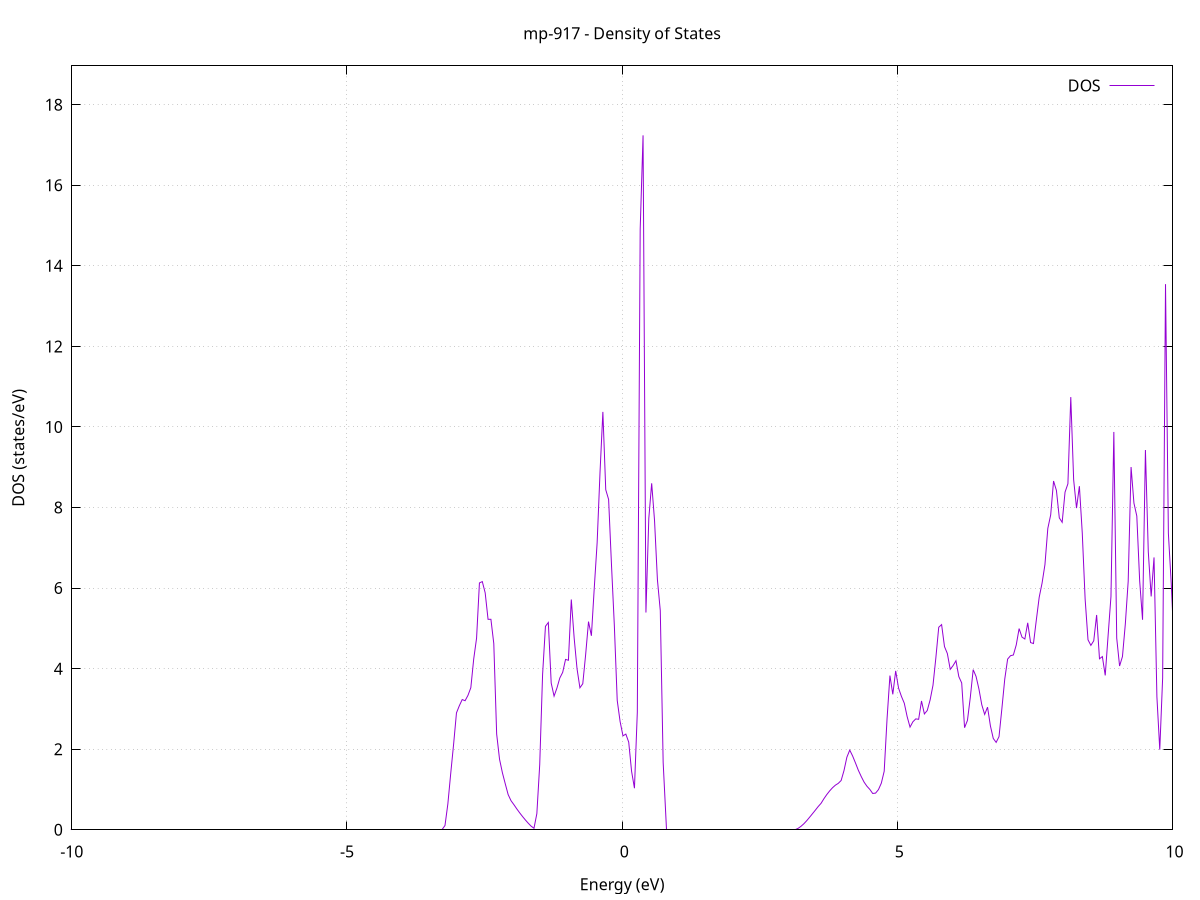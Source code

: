 set title 'mp-917 - Density of States'
set xlabel 'Energy (eV)'
set ylabel 'DOS (states/eV)'
set grid
set xrange [-10:10]
set yrange [0:18.964]
set xzeroaxis lt -1
set terminal png size 800,600
set output 'mp-917_dos_gnuplot.png'
plot '-' using 1:2 with lines title 'DOS'
-42.390700 0.000000
-42.338500 0.000000
-42.286300 0.000000
-42.234200 0.000000
-42.182000 0.000000
-42.129900 0.000000
-42.077700 0.000000
-42.025500 0.000000
-41.973400 0.000000
-41.921200 0.000000
-41.869100 0.000000
-41.816900 0.000000
-41.764700 0.000000
-41.712600 0.000000
-41.660400 0.000000
-41.608300 0.000000
-41.556100 0.000000
-41.503900 0.000000
-41.451800 0.000000
-41.399600 0.000000
-41.347500 0.000000
-41.295300 0.000000
-41.243100 0.000000
-41.191000 0.000000
-41.138800 0.000000
-41.086700 0.000000
-41.034500 0.000000
-40.982400 0.000000
-40.930200 0.000000
-40.878000 0.000000
-40.825900 0.000000
-40.773700 0.000000
-40.721600 0.000000
-40.669400 0.000000
-40.617200 0.000000
-40.565100 0.000000
-40.512900 0.000000
-40.460800 0.000000
-40.408600 0.000000
-40.356400 0.000000
-40.304300 0.000000
-40.252100 0.000000
-40.200000 0.000000
-40.147800 0.000000
-40.095600 0.000000
-40.043500 0.000000
-39.991300 0.000000
-39.939200 0.000000
-39.887000 0.000000
-39.834800 0.000000
-39.782700 0.000000
-39.730500 0.000000
-39.678400 0.000000
-39.626200 0.000000
-39.574000 0.000000
-39.521900 0.000000
-39.469700 0.000000
-39.417600 0.000000
-39.365400 0.000000
-39.313300 0.000000
-39.261100 0.000000
-39.208900 0.000000
-39.156800 0.000000
-39.104600 0.000000
-39.052500 0.000000
-39.000300 0.000000
-38.948100 0.000000
-38.896000 0.000000
-38.843800 0.000000
-38.791700 0.000000
-38.739500 0.000000
-38.687300 0.000000
-38.635200 0.000000
-38.583000 0.000000
-38.530900 0.000000
-38.478700 0.000000
-38.426500 0.000000
-38.374400 0.000000
-38.322200 0.000000
-38.270100 0.000000
-38.217900 0.000000
-38.165700 0.000000
-38.113600 0.000000
-38.061400 0.000000
-38.009300 0.000000
-37.957100 0.000000
-37.904900 0.000000
-37.852800 0.000000
-37.800600 0.000000
-37.748500 0.000000
-37.696300 0.000000
-37.644100 130.971700
-37.592000 0.000000
-37.539800 0.000000
-37.487700 0.000000
-37.435500 0.000000
-37.383400 0.000000
-37.331200 0.000000
-37.279000 0.000000
-37.226900 0.000000
-37.174700 0.000000
-37.122600 0.000000
-37.070400 0.000000
-37.018200 0.000000
-36.966100 0.000000
-36.913900 0.000000
-36.861800 0.000000
-36.809600 0.000000
-36.757400 0.000000
-36.705300 0.000000
-36.653100 0.000000
-36.601000 0.000000
-36.548800 0.000000
-36.496600 0.000000
-36.444500 0.000000
-36.392300 0.000000
-36.340200 0.000000
-36.288000 0.000000
-36.235800 0.000000
-36.183700 0.000000
-36.131500 0.000000
-36.079400 0.000000
-36.027200 0.000000
-35.975000 0.000000
-35.922900 0.000000
-35.870700 0.000000
-35.818600 0.000000
-35.766400 0.000000
-35.714300 0.000000
-35.662100 0.000000
-35.609900 0.000000
-35.557800 0.000000
-35.505600 0.000000
-35.453500 0.000000
-35.401300 0.000000
-35.349100 0.000000
-35.297000 0.000000
-35.244800 0.000000
-35.192700 0.000000
-35.140500 0.000000
-35.088300 0.000000
-35.036200 0.000000
-34.984000 0.000000
-34.931900 0.000000
-34.879700 0.000000
-34.827500 0.000000
-34.775400 0.000000
-34.723200 0.000000
-34.671100 0.000000
-34.618900 0.000000
-34.566700 0.000000
-34.514600 0.000000
-34.462400 0.000000
-34.410300 0.000000
-34.358100 0.000000
-34.305900 0.000000
-34.253800 0.000000
-34.201600 0.000000
-34.149500 0.000000
-34.097300 0.000000
-34.045100 0.000000
-33.993000 0.000000
-33.940800 0.000000
-33.888700 0.000000
-33.836500 0.000000
-33.784400 0.000000
-33.732200 0.000000
-33.680000 0.000000
-33.627900 0.000000
-33.575700 0.000000
-33.523600 0.000000
-33.471400 0.000000
-33.419200 0.000000
-33.367100 0.000000
-33.314900 0.000000
-33.262800 0.000000
-33.210600 0.000000
-33.158400 0.000000
-33.106300 0.000000
-33.054100 0.000000
-33.002000 0.000000
-32.949800 0.000000
-32.897600 0.000000
-32.845500 0.000000
-32.793300 0.000000
-32.741200 0.000000
-32.689000 0.000000
-32.636800 0.000000
-32.584700 0.000000
-32.532500 0.000000
-32.480400 0.000000
-32.428200 0.000000
-32.376000 0.000000
-32.323900 0.000000
-32.271700 0.000000
-32.219600 0.000000
-32.167400 0.000000
-32.115300 0.000000
-32.063100 0.000000
-32.010900 0.000000
-31.958800 0.000000
-31.906600 0.000000
-31.854500 0.000000
-31.802300 0.000000
-31.750100 0.000000
-31.698000 0.000000
-31.645800 0.000000
-31.593700 0.000000
-31.541500 0.000000
-31.489300 0.000000
-31.437200 0.000000
-31.385000 0.000000
-31.332900 0.000000
-31.280700 0.000000
-31.228500 0.000000
-31.176400 0.000000
-31.124200 0.000000
-31.072100 0.000000
-31.019900 0.000000
-30.967700 0.000000
-30.915600 0.000000
-30.863400 0.000000
-30.811300 0.000000
-30.759100 0.000000
-30.706900 0.000000
-30.654800 0.000000
-30.602600 0.000000
-30.550500 0.000000
-30.498300 0.000000
-30.446100 0.000000
-30.394000 0.000000
-30.341800 0.000000
-30.289700 0.000000
-30.237500 0.000000
-30.185400 0.000000
-30.133200 0.000000
-30.081000 0.000000
-30.028900 0.000000
-29.976700 0.000000
-29.924600 0.000000
-29.872400 0.000000
-29.820200 0.000000
-29.768100 0.000000
-29.715900 0.000000
-29.663800 0.000000
-29.611600 0.000000
-29.559400 0.000000
-29.507300 0.000000
-29.455100 0.000000
-29.403000 0.000000
-29.350800 0.000000
-29.298600 0.000000
-29.246500 0.000000
-29.194300 0.000000
-29.142200 0.000000
-29.090000 0.000000
-29.037800 0.000000
-28.985700 0.000000
-28.933500 0.000000
-28.881400 0.000000
-28.829200 0.000000
-28.777000 0.000000
-28.724900 0.000000
-28.672700 0.000000
-28.620600 0.000000
-28.568400 0.000000
-28.516300 0.000000
-28.464100 0.000000
-28.411900 0.000000
-28.359800 0.000000
-28.307600 0.000000
-28.255500 0.000000
-28.203300 0.000000
-28.151100 0.000000
-28.099000 0.000000
-28.046800 0.000000
-27.994700 0.000000
-27.942500 0.000000
-27.890300 0.000000
-27.838200 0.000000
-27.786000 0.000000
-27.733900 0.000000
-27.681700 0.000000
-27.629500 0.000000
-27.577400 0.000000
-27.525200 0.000000
-27.473100 0.000000
-27.420900 0.000000
-27.368700 0.000000
-27.316600 0.000000
-27.264400 0.000000
-27.212300 0.000000
-27.160100 0.000000
-27.107900 0.000000
-27.055800 0.000000
-27.003600 0.000000
-26.951500 0.000000
-26.899300 0.000000
-26.847100 0.000000
-26.795000 0.000000
-26.742800 0.000000
-26.690700 0.000000
-26.638500 0.000000
-26.586400 0.000000
-26.534200 0.000000
-26.482000 0.000000
-26.429900 0.000000
-26.377700 0.000000
-26.325600 0.000000
-26.273400 0.000000
-26.221200 0.000000
-26.169100 0.000000
-26.116900 0.000000
-26.064800 0.000000
-26.012600 0.000000
-25.960400 0.000000
-25.908300 0.000000
-25.856100 0.000000
-25.804000 0.000000
-25.751800 0.000000
-25.699600 0.000000
-25.647500 0.000000
-25.595300 0.000000
-25.543200 0.000000
-25.491000 0.000000
-25.438800 0.000000
-25.386700 0.000000
-25.334500 0.000000
-25.282400 0.000000
-25.230200 0.000000
-25.178000 0.000000
-25.125900 0.000000
-25.073700 0.000000
-25.021600 0.000000
-24.969400 0.000000
-24.917300 0.000000
-24.865100 0.000000
-24.812900 0.000000
-24.760800 0.000000
-24.708600 0.000000
-24.656500 0.000000
-24.604300 0.000000
-24.552100 0.000000
-24.500000 0.000000
-24.447800 0.000000
-24.395700 0.000000
-24.343500 0.000000
-24.291300 0.000000
-24.239200 0.000000
-24.187000 0.000000
-24.134900 0.000000
-24.082700 0.000000
-24.030500 0.000000
-23.978400 0.000000
-23.926200 0.000000
-23.874100 0.000000
-23.821900 0.000000
-23.769700 0.000000
-23.717600 0.000000
-23.665400 0.000000
-23.613300 0.000000
-23.561100 0.000000
-23.508900 0.000000
-23.456800 0.000000
-23.404600 0.000000
-23.352500 0.000000
-23.300300 0.000000
-23.248100 0.000000
-23.196000 0.000000
-23.143800 0.000000
-23.091700 0.000000
-23.039500 0.000000
-22.987400 0.000000
-22.935200 0.000000
-22.883000 0.000000
-22.830900 0.000000
-22.778700 0.000000
-22.726600 0.000000
-22.674400 0.000000
-22.622200 0.000000
-22.570100 0.000000
-22.517900 0.000000
-22.465800 0.000000
-22.413600 0.000000
-22.361400 0.000000
-22.309300 0.000000
-22.257100 0.000000
-22.205000 0.000000
-22.152800 0.000000
-22.100600 0.000000
-22.048500 0.000000
-21.996300 0.000000
-21.944200 0.000000
-21.892000 0.000000
-21.839800 0.000000
-21.787700 0.000000
-21.735500 0.000000
-21.683400 0.000000
-21.631200 0.000000
-21.579000 0.000000
-21.526900 0.000000
-21.474700 0.000000
-21.422600 0.000000
-21.370400 0.000000
-21.318300 0.000000
-21.266100 0.000000
-21.213900 0.000000
-21.161800 0.000000
-21.109600 0.000000
-21.057500 0.000000
-21.005300 0.000000
-20.953100 0.000000
-20.901000 0.000000
-20.848800 0.000000
-20.796700 0.000000
-20.744500 0.000000
-20.692300 0.000000
-20.640200 0.000000
-20.588000 0.000000
-20.535900 0.000000
-20.483700 0.000000
-20.431500 0.000000
-20.379400 0.000000
-20.327200 0.000000
-20.275100 0.000000
-20.222900 0.000000
-20.170700 0.000000
-20.118600 0.000000
-20.066400 0.000000
-20.014300 0.000000
-19.962100 0.000000
-19.909900 0.000000
-19.857800 0.000000
-19.805600 0.000000
-19.753500 0.000000
-19.701300 0.000000
-19.649100 0.000000
-19.597000 0.000000
-19.544800 0.000000
-19.492700 0.000000
-19.440500 0.000000
-19.388400 0.000000
-19.336200 0.000000
-19.284000 0.000000
-19.231900 0.000000
-19.179700 0.000000
-19.127600 0.000000
-19.075400 0.000000
-19.023200 0.000000
-18.971100 0.000000
-18.918900 0.000000
-18.866800 0.000000
-18.814600 30.628900
-18.762400 95.762400
-18.710300 45.743000
-18.658100 54.550100
-18.606000 0.000000
-18.553800 0.000000
-18.501600 0.000000
-18.449500 0.000000
-18.397300 0.000000
-18.345200 0.000000
-18.293000 0.000000
-18.240800 0.000000
-18.188700 0.000000
-18.136500 0.000000
-18.084400 0.000000
-18.032200 0.000000
-17.980000 0.000000
-17.927900 0.000000
-17.875700 0.000000
-17.823600 0.000000
-17.771400 0.000000
-17.719300 0.000000
-17.667100 0.000000
-17.614900 0.000000
-17.562800 0.000000
-17.510600 0.000000
-17.458500 0.000000
-17.406300 0.000000
-17.354100 0.000000
-17.302000 0.000000
-17.249800 0.000000
-17.197700 0.000000
-17.145500 0.000000
-17.093300 0.000000
-17.041200 0.000000
-16.989000 0.000000
-16.936900 0.000000
-16.884700 0.000000
-16.832500 0.000000
-16.780400 0.000000
-16.728200 0.000000
-16.676100 0.000000
-16.623900 0.000000
-16.571700 0.000000
-16.519600 0.000000
-16.467400 0.000000
-16.415300 0.000000
-16.363100 0.000000
-16.310900 0.000000
-16.258800 0.000000
-16.206600 0.000000
-16.154500 0.000000
-16.102300 0.000000
-16.050100 0.000000
-15.998000 0.000000
-15.945800 0.000000
-15.893700 0.000000
-15.841500 0.000000
-15.789400 0.000000
-15.737200 0.000000
-15.685000 0.000000
-15.632900 0.000000
-15.580700 0.000000
-15.528600 0.000000
-15.476400 0.000000
-15.424200 0.000000
-15.372100 0.000000
-15.319900 0.000000
-15.267800 0.000000
-15.215600 0.000000
-15.163400 0.000000
-15.111300 0.000000
-15.059100 0.000000
-15.007000 0.000000
-14.954800 0.000000
-14.902600 0.000000
-14.850500 0.000000
-14.798300 0.000000
-14.746200 0.000000
-14.694000 0.000000
-14.641800 0.000000
-14.589700 0.000000
-14.537500 0.000000
-14.485400 0.000000
-14.433200 0.000000
-14.381000 0.000000
-14.328900 0.000000
-14.276700 0.000000
-14.224600 0.000000
-14.172400 0.000000
-14.120300 0.000000
-14.068100 0.000000
-14.015900 0.000000
-13.963800 0.000000
-13.911600 0.000000
-13.859500 0.000000
-13.807300 0.000000
-13.755100 0.000000
-13.703000 0.000000
-13.650800 0.000000
-13.598700 0.000000
-13.546500 0.000000
-13.494300 0.000000
-13.442200 0.000000
-13.390000 0.000000
-13.337900 0.000000
-13.285700 0.000000
-13.233500 0.000000
-13.181400 0.000000
-13.129200 0.000000
-13.077100 0.000000
-13.024900 0.000000
-12.972700 0.000000
-12.920600 0.000000
-12.868400 0.000000
-12.816300 0.000000
-12.764100 0.000000
-12.711900 0.000000
-12.659800 0.000000
-12.607600 0.000000
-12.555500 0.000000
-12.503300 0.000000
-12.451100 0.000000
-12.399000 0.000000
-12.346800 0.000000
-12.294700 0.000000
-12.242500 0.000000
-12.190400 0.000000
-12.138200 0.000000
-12.086000 0.000000
-12.033900 0.000000
-11.981700 0.000000
-11.929600 0.000000
-11.877400 0.000000
-11.825200 0.000000
-11.773100 0.000000
-11.720900 0.000000
-11.668800 0.000000
-11.616600 0.000000
-11.564400 0.000000
-11.512300 0.000000
-11.460100 0.000000
-11.408000 0.081400
-11.355800 1.646800
-11.303600 3.225400
-11.251500 4.210200
-11.199300 6.811800
-11.147200 14.466600
-11.095000 2.835700
-11.042800 12.848700
-10.990700 21.563000
-10.938500 0.000000
-10.886400 0.000000
-10.834200 0.000000
-10.782000 0.000000
-10.729900 0.000000
-10.677700 0.000000
-10.625600 0.000000
-10.573400 0.000000
-10.521300 0.000000
-10.469100 0.000000
-10.416900 0.000000
-10.364800 0.000000
-10.312600 0.000000
-10.260500 0.000000
-10.208300 0.000000
-10.156100 0.000000
-10.104000 0.000000
-10.051800 0.000000
-9.999700 0.000000
-9.947500 0.000000
-9.895300 0.000000
-9.843200 0.000000
-9.791000 0.000000
-9.738900 0.000000
-9.686700 0.000000
-9.634500 0.000000
-9.582400 0.000000
-9.530200 0.000000
-9.478100 0.000000
-9.425900 0.000000
-9.373700 0.000000
-9.321600 0.000000
-9.269400 0.000000
-9.217300 0.000000
-9.165100 0.000000
-9.112900 0.000000
-9.060800 0.000000
-9.008600 0.000000
-8.956500 0.000000
-8.904300 0.000000
-8.852100 0.000000
-8.800000 0.000000
-8.747800 0.000000
-8.695700 0.000000
-8.643500 0.000000
-8.591400 0.000000
-8.539200 0.000000
-8.487000 0.000000
-8.434900 0.000000
-8.382700 0.000000
-8.330600 0.000000
-8.278400 0.000000
-8.226200 0.000000
-8.174100 0.000000
-8.121900 0.000000
-8.069800 0.000000
-8.017600 0.000000
-7.965400 0.000000
-7.913300 0.000000
-7.861100 0.000000
-7.809000 0.000000
-7.756800 0.000000
-7.704600 0.000000
-7.652500 0.000000
-7.600300 0.000000
-7.548200 0.000000
-7.496000 0.000000
-7.443800 0.000000
-7.391700 0.000000
-7.339500 0.000000
-7.287400 0.000000
-7.235200 0.000000
-7.183000 0.000000
-7.130900 0.000000
-7.078700 0.000000
-7.026600 0.000000
-6.974400 0.000000
-6.922300 0.000000
-6.870100 0.000000
-6.817900 0.000000
-6.765800 0.000000
-6.713600 0.000000
-6.661500 0.000000
-6.609300 0.000000
-6.557100 0.000000
-6.505000 0.000000
-6.452800 0.000000
-6.400700 0.000000
-6.348500 0.000000
-6.296300 0.000000
-6.244200 0.000000
-6.192000 0.000000
-6.139900 0.000000
-6.087700 0.000000
-6.035500 0.000000
-5.983400 0.000000
-5.931200 0.000000
-5.879100 0.000000
-5.826900 0.000000
-5.774700 0.000000
-5.722600 0.000000
-5.670400 0.000000
-5.618300 0.000000
-5.566100 0.000000
-5.513900 0.000000
-5.461800 0.000000
-5.409600 0.000000
-5.357500 0.000000
-5.305300 0.000000
-5.253100 0.000000
-5.201000 0.000000
-5.148800 0.000000
-5.096700 0.000000
-5.044500 0.000000
-4.992400 0.000000
-4.940200 0.000000
-4.888000 0.000000
-4.835900 0.000000
-4.783700 0.000000
-4.731600 0.000000
-4.679400 0.000000
-4.627200 0.000000
-4.575100 0.000000
-4.522900 0.000000
-4.470800 0.000000
-4.418600 0.000000
-4.366400 0.000000
-4.314300 0.000000
-4.262100 0.000000
-4.210000 0.000000
-4.157800 0.000000
-4.105600 0.000000
-4.053500 0.000000
-4.001300 0.000000
-3.949200 0.000000
-3.897000 0.000000
-3.844800 0.000000
-3.792700 0.000000
-3.740500 0.000000
-3.688400 0.000000
-3.636200 0.000000
-3.584000 0.000000
-3.531900 0.000000
-3.479700 0.000000
-3.427600 0.000000
-3.375400 0.000000
-3.323300 0.000000
-3.271100 0.006900
-3.218900 0.106200
-3.166800 0.642500
-3.114600 1.400800
-3.062500 2.119700
-3.010300 2.902100
-2.958100 3.080200
-2.906000 3.232700
-2.853800 3.204000
-2.801700 3.336000
-2.749500 3.527100
-2.697300 4.236900
-2.645200 4.756100
-2.593000 6.127900
-2.540900 6.161300
-2.488700 5.881800
-2.436500 5.225100
-2.384400 5.224600
-2.332200 4.622700
-2.280100 2.376700
-2.227900 1.751700
-2.175700 1.415800
-2.123600 1.140400
-2.071400 0.874200
-2.019300 0.721800
-1.967100 0.623900
-1.914900 0.519800
-1.862800 0.422000
-1.810600 0.330300
-1.758500 0.244000
-1.706300 0.163200
-1.654100 0.090000
-1.602000 0.037500
-1.549800 0.401700
-1.497700 1.615200
-1.445500 3.856100
-1.393400 5.051300
-1.341200 5.145700
-1.289000 3.641800
-1.236900 3.317500
-1.184700 3.519400
-1.132600 3.767900
-1.080400 3.907600
-1.028200 4.229200
-0.976100 4.208100
-0.923900 5.716600
-0.871800 4.759500
-0.819600 3.996600
-0.767400 3.524800
-0.715300 3.625600
-0.663100 4.349500
-0.611000 5.167700
-0.558800 4.815900
-0.506600 6.001500
-0.454500 7.122600
-0.402300 8.863500
-0.350200 10.373800
-0.298000 8.442600
-0.245800 8.200200
-0.193700 6.579800
-0.141500 5.061500
-0.089400 3.211900
-0.037200 2.687500
0.015000 2.331700
0.067100 2.375300
0.119300 2.175800
0.171400 1.452000
0.223600 1.031400
0.275700 2.921000
0.327900 14.912100
0.380100 17.240000
0.432200 5.393200
0.484400 7.730500
0.536500 8.601700
0.588700 7.675500
0.640900 6.208100
0.693000 5.440000
0.745200 1.672500
0.797300 0.000000
0.849500 0.000000
0.901700 0.000000
0.953800 0.000000
1.006000 0.000000
1.058100 0.000000
1.110300 0.000000
1.162500 0.000000
1.214600 0.000000
1.266800 0.000000
1.318900 0.000000
1.371100 0.000000
1.423300 0.000000
1.475400 0.000000
1.527600 0.000000
1.579700 0.000000
1.631900 0.000000
1.684100 0.000000
1.736200 0.000000
1.788400 0.000000
1.840500 0.000000
1.892700 0.000000
1.944900 0.000000
1.997000 0.000000
2.049200 0.000000
2.101300 0.000000
2.153500 0.000000
2.205600 0.000000
2.257800 0.000000
2.310000 0.000000
2.362100 0.000000
2.414300 0.000000
2.466400 0.000000
2.518600 0.000000
2.570800 0.000000
2.622900 0.000000
2.675100 0.000000
2.727200 0.000000
2.779400 0.000000
2.831600 0.000000
2.883700 0.000000
2.935900 0.000000
2.988000 0.000000
3.040200 0.000000
3.092400 0.000000
3.144500 0.000000
3.196700 0.034700
3.248800 0.084900
3.301000 0.148200
3.353200 0.224600
3.405300 0.310200
3.457500 0.397300
3.509600 0.485600
3.561800 0.576000
3.614000 0.656100
3.666100 0.770900
3.718300 0.874000
3.770400 0.965000
3.822600 1.043700
3.874700 1.107400
3.926900 1.152300
3.979100 1.223400
4.031200 1.470600
4.083400 1.801400
4.135500 1.977800
4.187700 1.832200
4.239900 1.658100
4.292000 1.476400
4.344200 1.322000
4.396300 1.182500
4.448500 1.080000
4.500700 1.001700
4.552800 0.901300
4.605000 0.910400
4.657100 0.996600
4.709300 1.157000
4.761500 1.453900
4.813600 2.758300
4.865800 3.827700
4.917900 3.362900
4.970100 3.945200
5.022300 3.517700
5.074400 3.312500
5.126600 3.141700
5.178700 2.807900
5.230900 2.548700
5.283100 2.681500
5.335200 2.752700
5.387400 2.742400
5.439500 3.197400
5.491700 2.875900
5.543900 2.961500
5.596000 3.223700
5.648200 3.589000
5.700300 4.269900
5.752500 5.028100
5.804600 5.093200
5.856800 4.548600
5.909000 4.375300
5.961100 3.982700
6.013300 4.075600
6.065400 4.196300
6.117600 3.802000
6.169800 3.644900
6.221900 2.534100
6.274100 2.714500
6.326200 3.286300
6.378400 3.975000
6.430600 3.806800
6.482700 3.495400
6.534900 3.102700
6.587000 2.863700
6.639200 3.044100
6.691400 2.579200
6.743500 2.266200
6.795700 2.169500
6.847800 2.312400
6.900000 3.009400
6.952200 3.742400
7.004300 4.237200
7.056500 4.321300
7.108600 4.338900
7.160800 4.588100
7.213000 4.994600
7.265100 4.783200
7.317300 4.736100
7.369400 5.137500
7.421600 4.647500
7.473700 4.622900
7.525900 5.208000
7.578100 5.773100
7.630200 6.123100
7.682400 6.583000
7.734500 7.481500
7.786700 7.817000
7.838900 8.658000
7.891000 8.423400
7.943200 7.743100
7.995300 7.632500
8.047500 8.381700
8.099700 8.589500
8.151800 10.741100
8.204000 8.688200
8.256100 7.986800
8.308300 8.530200
8.360500 7.366300
8.412600 5.727200
8.464800 4.715700
8.516900 4.577900
8.569100 4.692500
8.621300 5.332300
8.673400 4.245200
8.725600 4.299600
8.777700 3.831800
8.829900 4.821200
8.882100 5.792200
8.934200 9.875900
8.986400 4.759100
9.038500 4.065200
9.090700 4.299800
9.142900 5.108100
9.195000 6.170700
9.247200 9.005600
9.299300 8.110200
9.351500 7.787700
9.403600 6.176700
9.455800 5.213000
9.508000 9.427100
9.560100 6.902100
9.612300 5.793500
9.664400 6.760900
9.716600 3.301300
9.768800 1.989100
9.820900 3.769100
9.873100 13.544900
9.925200 7.356900
9.977400 6.106900
10.029600 4.537800
10.081700 2.826900
10.133900 1.699600
10.186000 1.430800
10.238200 1.977100
10.290400 2.798500
10.342500 3.824300
10.394700 4.533400
10.446800 3.763900
10.499000 2.895200
10.551200 2.463600
10.603300 2.778000
10.655500 3.489400
10.707600 4.020000
10.759800 3.866900
10.812000 4.216500
10.864100 3.549100
10.916300 3.390000
10.968400 2.983700
11.020600 2.925600
11.072700 2.684500
11.124900 2.461300
11.177100 2.554600
11.229200 2.714900
11.281400 2.905500
11.333500 4.000300
11.385700 2.498300
11.437900 1.406400
11.490000 0.922300
11.542200 0.865800
11.594300 1.210300
11.646500 1.787600
11.698700 2.248800
11.750800 2.643800
11.803000 2.788400
11.855100 2.871300
11.907300 3.193800
11.959500 2.933300
12.011600 2.432400
12.063800 2.201500
12.115900 1.949400
12.168100 1.863900
12.220300 2.358500
12.272400 2.798500
12.324600 3.288000
12.376700 3.047700
12.428900 3.030900
12.481100 3.079700
12.533200 3.036400
12.585400 2.819000
12.637500 2.953900
12.689700 3.004200
12.741900 2.953400
12.794000 2.824800
12.846200 3.020200
12.898300 3.287600
12.950500 3.207600
13.002600 3.137100
13.054800 3.140900
13.107000 3.569200
13.159100 3.640300
13.211300 2.943400
13.263400 2.091800
13.315600 1.926400
13.367800 1.769600
13.419900 1.633800
13.472100 1.610800
13.524200 1.545900
13.576400 1.439600
13.628600 1.385400
13.680700 1.534300
13.732900 1.837100
13.785000 2.157000
13.837200 2.550900
13.889400 2.751000
13.941500 3.119500
13.993700 3.011100
14.045800 3.065300
14.098000 3.195000
14.150200 2.972500
14.202300 3.287900
14.254500 3.042300
14.306600 2.781900
14.358800 2.491900
14.411000 2.492800
14.463100 2.507900
14.515300 2.671700
14.567400 2.783300
14.619600 2.701700
14.671700 2.774300
14.723900 2.947000
14.776100 3.161200
14.828200 3.034300
14.880400 3.050700
14.932500 3.075600
14.984700 2.990200
15.036900 2.904700
15.089000 2.639500
15.141200 2.532000
15.193300 2.152400
15.245500 1.805000
15.297700 1.674300
15.349800 1.559000
15.402000 1.527600
15.454100 1.825700
15.506300 1.885100
15.558500 2.183900
15.610600 2.769500
15.662800 3.623500
15.714900 3.710000
15.767100 3.750200
15.819300 3.629600
15.871400 3.068200
15.923600 2.528600
15.975700 1.861100
16.027900 1.621500
16.080100 1.442700
16.132200 1.696400
16.184400 2.194400
16.236500 2.977400
16.288700 3.198200
16.340900 3.425200
16.393000 3.746700
16.445200 4.306700
16.497300 4.264400
16.549500 3.218000
16.601600 2.881700
16.653800 2.411200
16.706000 1.807800
16.758100 1.526500
16.810300 1.284000
16.862400 1.444700
16.914600 1.903600
16.966800 2.255400
17.018900 2.381000
17.071100 2.488200
17.123200 2.630300
17.175400 2.847000
17.227600 3.271900
17.279700 3.859600
17.331900 4.227600
17.384000 3.821400
17.436200 2.688300
17.488400 1.925100
17.540500 1.392900
17.592700 0.999700
17.644800 0.685100
17.697000 0.459600
17.749200 0.335500
17.801300 0.310000
17.853500 0.363800
17.905600 0.449000
17.957800 0.627100
18.010000 1.234100
18.062100 1.821400
18.114300 2.632200
18.166400 3.872100
18.218600 5.058500
18.270700 4.821500
18.322900 4.384700
18.375100 3.854900
18.427200 3.385600
18.479400 3.042500
18.531500 2.706100
18.583700 1.849900
18.635900 2.140900
18.688000 3.070000
18.740200 4.257000
18.792300 5.208200
18.844500 5.640000
18.896700 4.616700
18.948800 3.672200
19.001000 3.127600
19.053100 2.681700
19.105300 2.288600
19.157500 1.882500
19.209600 1.770600
19.261800 2.435900
19.313900 3.291400
19.366100 3.659900
19.418300 4.721200
19.470400 4.923800
19.522600 4.164200
19.574700 3.646100
19.626900 2.858600
19.679100 2.422500
19.731200 2.531600
19.783400 2.603100
19.835500 2.592900
19.887700 3.254200
19.939900 4.408200
19.992000 4.659200
20.044200 4.617000
20.096300 5.547700
20.148500 4.559600
20.200600 4.298100
20.252800 3.955000
20.305000 4.074300
20.357100 3.325600
20.409300 4.327500
20.461400 3.528900
20.513600 3.196600
20.565800 3.287400
20.617900 4.267400
20.670100 4.351600
20.722200 4.729500
20.774400 3.981300
20.826600 3.422500
20.878700 3.600800
20.930900 3.577500
20.983000 3.231300
21.035200 3.189600
21.087400 2.853500
21.139500 2.876500
21.191700 2.977500
21.243800 2.941600
21.296000 3.088600
21.348200 3.170500
21.400300 3.243600
21.452500 3.335000
21.504600 3.502100
21.556800 3.987700
21.609000 4.006600
21.661100 4.565100
21.713300 5.166700
21.765400 4.626000
21.817600 3.975300
21.869700 3.609900
21.921900 3.289700
21.974100 3.023500
22.026200 2.990200
22.078400 3.028200
22.130500 3.431900
22.182700 3.529000
22.234900 3.862000
22.287000 4.214400
22.339200 4.601400
22.391300 4.669400
22.443500 4.459200
22.495700 4.234700
22.547800 4.052900
22.600000 3.565800
22.652100 3.074400
22.704300 2.487500
22.756500 2.247400
22.808600 2.275600
22.860800 2.446600
22.912900 2.592600
22.965100 2.937600
23.017300 3.732700
23.069400 4.853900
23.121600 4.763500
23.173700 4.326700
23.225900 4.386200
23.278100 5.110800
23.330200 5.061000
23.382400 4.582900
23.434500 3.629100
23.486700 2.886000
23.538900 2.134100
23.591000 2.096800
23.643200 2.338000
23.695300 2.748000
23.747500 3.772600
23.799600 4.802500
23.851800 5.601800
23.904000 5.772600
23.956100 4.952500
24.008300 3.550800
24.060400 3.246800
24.112600 3.198400
24.164800 3.336200
24.216900 3.735700
24.269100 4.005300
24.321200 4.617600
24.373400 4.809200
24.425600 4.509600
24.477700 4.685400
24.529900 3.979700
24.582000 4.340700
24.634200 4.451100
24.686400 4.503800
24.738500 4.378400
24.790700 4.787600
24.842800 4.651400
24.895000 4.523500
24.947200 3.859500
24.999300 3.136800
25.051500 3.096200
25.103600 3.741700
25.155800 4.704700
25.208000 4.636200
25.260100 4.500300
25.312300 3.817100
25.364400 3.414800
25.416600 3.317200
25.468700 2.686700
25.520900 2.482500
25.573100 2.497900
25.625200 3.159900
25.677400 4.073900
25.729500 4.555000
25.781700 4.947400
25.833900 4.690600
25.886000 4.036700
25.938200 3.478800
25.990300 3.228500
26.042500 3.276500
26.094700 3.227300
26.146800 3.567800
26.199000 4.184100
26.251100 4.297500
26.303300 4.198500
26.355500 3.830400
26.407600 3.486400
26.459800 3.246500
26.511900 2.828500
26.564100 2.467600
26.616300 2.349600
26.668400 2.556700
26.720600 2.666800
26.772700 2.673000
26.824900 2.829700
26.877100 3.137900
26.929200 3.534400
26.981400 4.304800
27.033500 4.218400
27.085700 4.486800
27.137900 4.981500
27.190000 4.125900
27.242200 3.755400
27.294300 4.074900
27.346500 4.200300
27.398600 3.924800
27.450800 4.159000
27.503000 4.092200
27.555100 4.227200
27.607300 4.303500
27.659400 4.388300
27.711600 3.630100
27.763800 3.433600
27.815900 3.304400
27.868100 3.405200
27.920200 3.831000
27.972400 4.213500
28.024600 4.405600
28.076700 4.442300
28.128900 4.444400
28.181000 4.437500
28.233200 3.866800
28.285400 3.916800
28.337500 3.988200
28.389700 4.092700
28.441800 3.778800
28.494000 3.357100
28.546200 3.115600
28.598300 3.424400
28.650500 3.708400
28.702600 3.915100
28.754800 4.049300
28.807000 4.017400
28.859100 4.089300
28.911300 4.264700
28.963400 4.439200
29.015600 4.946000
29.067700 5.032100
29.119900 4.972100
29.172100 4.187200
29.224200 3.904000
29.276400 4.476800
29.328500 4.464700
29.380700 4.380000
29.432900 4.231500
29.485000 3.883700
29.537200 3.654900
29.589300 3.631100
29.641500 3.851400
29.693700 4.037400
29.745800 4.114100
29.798000 4.024700
29.850100 3.995600
29.902300 4.504400
29.954500 5.716300
30.006600 6.556100
30.058800 5.768500
30.110900 5.129600
30.163100 4.470600
30.215300 3.950600
30.267400 3.703900
30.319600 3.993500
30.371700 4.488200
30.423900 5.007900
30.476100 4.948100
30.528200 4.170400
30.580400 3.677400
30.632500 4.133100
30.684700 3.815900
30.736900 4.808900
30.789000 5.654500
30.841200 4.679700
30.893300 4.245100
30.945500 4.187200
30.997600 4.501200
31.049800 4.948300
31.102000 5.448200
31.154100 5.221500
31.206300 5.625600
31.258400 5.284700
31.310600 4.841600
31.362800 5.147800
31.414900 4.570700
31.467100 5.083700
31.519200 5.203800
31.571400 4.858200
31.623600 4.733000
31.675700 5.032800
31.727900 5.240700
31.780000 5.634600
31.832200 5.535600
31.884400 5.840000
31.936500 6.580200
31.988700 7.179300
32.040800 6.269000
32.093000 5.329100
32.145200 4.986400
32.197300 4.747200
32.249500 4.940000
32.301600 4.929300
32.353800 5.008700
32.406000 4.809900
32.458100 4.726800
32.510300 4.705500
32.562400 4.582500
32.614600 4.503500
32.666700 4.398700
32.718900 4.452700
32.771100 4.269800
32.823200 4.857300
32.875400 5.179500
32.927500 5.033900
32.979700 4.559200
33.031900 4.439800
33.084000 4.488000
33.136200 4.585100
33.188300 4.812100
33.240500 4.909800
33.292700 4.597700
33.344800 4.446700
33.397000 4.236400
33.449100 4.400900
33.501300 4.495100
33.553500 3.872900
33.605600 3.676700
33.657800 3.379100
33.709900 3.295500
33.762100 3.376700
33.814300 3.618900
33.866400 3.811900
33.918600 3.887000
33.970700 3.983100
34.022900 4.178900
34.075100 3.925300
34.127200 4.281800
34.179400 4.511700
34.231500 4.666300
34.283700 4.471000
34.335900 4.268000
34.388000 4.114300
34.440200 3.874600
34.492300 4.356000
34.544500 4.635100
34.596600 4.394200
34.648800 4.317300
34.701000 4.460800
34.753100 4.182000
34.805300 3.793900
34.857400 3.619400
34.909600 3.469400
34.961800 3.499300
35.013900 3.639300
35.066100 3.932100
35.118200 4.179200
35.170400 4.448200
35.222600 4.524800
35.274700 3.669600
35.326900 3.231700
35.379000 3.250700
35.431200 3.536500
35.483400 3.971200
35.535500 4.209000
35.587700 4.541100
35.639800 4.315600
35.692000 3.882900
35.744200 3.705400
35.796300 3.818300
35.848500 3.929900
35.900600 4.218900
35.952800 4.378300
36.005000 4.278700
36.057100 4.558800
36.109300 4.195100
36.161400 4.022000
36.213600 3.907800
36.265700 3.744200
36.317900 3.650400
36.370100 3.879700
36.422200 3.788100
36.474400 3.309800
36.526500 3.428500
36.578700 3.675900
36.630900 3.768500
36.683000 3.742300
36.735200 3.567500
36.787300 3.466700
36.839500 3.476700
36.891700 3.526600
36.943800 3.635200
36.996000 3.720900
37.048100 4.076200
37.100300 4.328600
37.152500 4.319500
37.204600 4.268300
37.256800 4.016900
37.308900 3.775400
37.361100 3.745700
37.413300 3.750300
37.465400 4.081800
37.517600 4.258500
37.569700 4.327600
37.621900 4.286000
37.674100 4.230200
37.726200 4.259000
37.778400 4.502100
37.830500 4.816000
37.882700 4.848200
37.934900 4.731500
37.987000 4.417500
38.039200 4.096000
38.091300 3.761700
38.143500 3.448700
38.195600 3.489600
38.247800 3.651400
38.300000 3.832600
38.352100 4.062800
38.404300 4.489500
38.456400 4.584500
38.508600 4.833100
38.560800 5.022800
38.612900 5.199000
38.665100 5.203100
38.717200 4.239100
38.769400 4.133100
38.821600 4.258500
38.873700 5.115000
38.925900 5.186700
38.978000 5.191500
39.030200 4.952600
39.082400 4.873700
39.134500 4.467200
39.186700 4.324200
39.238800 4.121100
39.291000 3.978200
39.343200 4.088800
39.395300 4.211200
39.447500 4.101400
39.499600 4.110600
39.551800 4.320200
39.604000 4.371200
39.656100 4.210500
39.708300 3.675900
39.760400 3.774100
39.812600 4.208000
39.864700 4.566600
39.916900 4.687600
39.969100 4.618100
40.021200 4.697600
40.073400 4.650100
40.125500 4.456500
40.177700 3.836700
40.229900 3.555800
40.282000 3.611300
40.334200 3.746200
40.386300 4.092000
40.438500 4.538500
40.490700 4.961700
40.542800 4.979500
40.595000 5.231800
40.647100 5.137100
40.699300 5.262600
40.751500 5.231000
40.803600 5.103500
40.855800 4.967500
40.907900 4.492000
40.960100 4.130000
41.012300 4.201200
41.064400 3.989600
41.116600 4.041700
41.168700 4.493500
41.220900 5.311700
41.273100 5.974900
41.325200 6.053000
41.377400 5.492100
41.429500 4.670300
41.481700 4.315300
41.533900 4.139700
41.586000 3.976200
41.638200 3.602400
41.690300 3.685400
41.742500 3.865300
41.794600 4.600200
41.846800 4.018400
41.899000 3.954800
41.951100 3.915600
42.003300 3.831200
42.055400 4.198700
42.107600 4.722700
42.159800 5.538800
42.211900 6.959000
42.264100 5.983800
42.316200 5.469500
42.368400 4.755800
42.420600 4.503900
42.472700 4.332700
42.524900 4.450200
42.577000 4.851100
42.629200 5.508200
42.681400 5.951000
42.733500 4.944100
42.785700 4.698700
42.837800 4.162500
42.890000 3.738400
42.942200 3.485500
42.994300 3.585300
43.046500 4.198000
43.098600 5.050600
43.150800 5.355800
43.203000 5.444800
43.255100 5.386100
43.307300 6.043100
43.359400 5.639500
43.411600 5.369500
43.463700 4.962100
43.515900 4.410700
43.568100 4.597100
43.620200 5.012100
43.672400 4.980000
43.724500 4.832600
43.776700 4.996500
43.828900 4.861100
43.881000 4.694400
43.933200 4.760200
43.985300 4.511900
44.037500 4.111000
44.089700 3.935500
44.141800 4.670100
44.194000 5.352200
44.246100 5.287400
44.298300 4.795500
44.350500 4.664500
44.402600 4.654100
44.454800 4.839900
44.506900 4.847600
44.559100 4.305100
44.611300 4.308700
44.663400 3.982900
44.715600 4.389000
44.767700 5.105900
44.819900 5.299700
44.872100 4.997800
44.924200 4.713700
44.976400 5.154600
45.028500 5.607600
45.080700 5.248000
45.132900 5.067400
45.185000 4.629000
45.237200 4.689900
45.289300 4.753100
45.341500 4.821100
45.393600 5.163700
45.445800 4.663300
45.498000 4.608400
45.550100 4.762300
45.602300 4.574600
45.654400 4.704300
45.706600 5.019300
45.758800 5.574700
45.810900 6.111000
45.863100 6.280900
45.915200 5.374700
45.967400 4.953800
46.019600 4.730600
46.071700 4.311800
46.123900 4.194600
46.176000 4.235900
46.228200 4.467500
46.280400 4.411900
46.332500 4.470700
46.384700 4.586500
46.436800 4.899700
46.489000 5.144200
46.541200 5.219300
46.593300 5.371000
46.645500 5.160300
46.697600 4.999100
46.749800 4.941500
46.802000 5.194100
46.854100 5.534800
46.906300 5.806600
46.958400 5.859200
47.010600 5.641500
47.062700 5.177800
47.114900 5.054400
47.167100 5.326300
47.219200 5.366800
47.271400 5.079800
47.323500 4.934400
47.375700 5.304400
47.427900 5.820100
47.480000 5.663100
47.532200 4.676600
47.584300 4.407100
47.636500 5.254900
47.688700 5.359000
47.740800 5.465400
47.793000 5.297700
47.845100 4.901400
47.897300 4.865000
47.949500 5.198900
48.001600 5.584500
48.053800 5.790300
48.105900 5.120900
48.158100 4.660800
48.210300 4.375800
48.262400 4.203700
48.314600 4.362600
48.366700 4.643700
48.418900 4.744600
48.471100 4.447400
48.523200 4.216400
48.575400 4.623900
48.627500 4.896000
48.679700 5.047400
48.731900 5.209000
48.784000 5.081000
48.836200 5.147900
48.888300 5.961200
48.940500 5.352800
48.992600 4.729600
49.044800 4.541100
49.097000 4.444400
49.149100 4.591500
49.201300 5.149200
49.253400 5.497200
49.305600 5.658200
49.357800 5.190400
49.409900 5.048300
49.462100 4.943400
49.514200 4.676900
49.566400 4.681400
49.618600 4.983200
49.670700 5.265500
49.722900 5.533200
49.775000 5.036400
49.827200 4.651000
49.879400 4.606700
49.931500 4.585700
49.983700 4.587300
50.035800 4.784200
50.088000 4.992000
50.140200 5.223000
50.192300 5.259300
50.244500 4.842500
50.296600 4.508900
50.348800 4.406300
50.401000 4.618000
50.453100 4.854300
50.505300 5.151500
50.557400 5.684900
50.609600 5.807200
50.661700 5.489000
50.713900 5.752800
50.766100 5.492000
50.818200 5.244200
50.870400 5.469300
50.922500 5.786200
50.974700 5.514500
51.026900 5.274800
51.079000 5.016100
51.131200 4.936800
51.183300 4.810700
51.235500 4.776400
51.287700 4.772700
51.339800 4.697800
51.392000 5.018000
51.444100 5.341800
51.496300 5.740300
51.548500 5.193300
51.600600 5.137500
51.652800 4.730800
51.704900 4.837500
51.757100 5.170500
51.809300 5.396100
51.861400 5.699500
51.913600 5.651300
51.965700 5.389100
52.017900 5.091200
52.070100 4.968200
52.122200 4.679400
52.174400 4.777700
52.226500 5.083200
52.278700 5.273300
52.330900 5.347400
52.383000 5.326000
52.435200 5.406000
52.487300 5.316300
52.539500 5.033300
52.591600 5.071300
52.643800 5.240000
52.696000 5.512000
52.748100 5.550200
52.800300 5.216300
52.852400 5.154900
52.904600 5.283900
52.956800 5.264300
53.008900 5.361500
53.061100 5.340700
53.113200 5.337700
53.165400 5.423700
53.217600 5.345900
53.269700 5.266500
53.321900 5.433900
53.374000 5.713500
53.426200 6.147400
53.478400 6.390300
53.530500 6.362800
53.582700 6.204300
53.634800 5.450800
53.687000 4.959300
53.739200 4.779200
53.791300 4.660900
53.843500 4.610500
53.895600 4.719200
53.947800 5.125800
54.000000 5.553400
54.052100 5.440200
54.104300 5.141800
54.156400 4.766300
54.208600 4.631000
54.260700 4.491300
54.312900 4.563900
54.365100 4.979700
54.417200 5.168100
54.469400 5.808600
54.521500 5.449800
54.573700 5.252100
54.625900 5.043000
54.678000 5.543400
54.730200 5.441100
54.782300 5.903100
54.834500 5.659200
54.886700 5.063700
54.938800 4.364800
54.991000 4.367800
55.043100 4.715900
55.095300 5.059600
55.147500 5.477100
55.199600 6.494700
55.251800 6.513600
55.303900 5.382300
55.356100 5.009800
55.408300 4.918800
55.460400 5.331200
55.512600 5.357100
55.564700 5.564900
55.616900 6.028300
55.669100 5.829600
55.721200 5.401600
55.773400 4.885800
55.825500 4.665300
55.877700 4.497000
55.929900 4.832800
55.982000 4.718800
56.034200 4.515800
56.086300 4.482600
56.138500 4.279200
56.190600 4.686600
56.242800 3.727900
56.295000 3.718200
56.347100 3.391000
56.399300 3.258100
56.451400 3.333400
56.503600 3.881900
56.555800 3.414500
56.607900 2.674600
56.660100 2.320000
56.712200 1.835800
56.764400 1.350100
56.816600 0.977100
56.868700 0.745400
56.920900 0.491400
56.973000 0.282600
57.025200 0.142800
57.077400 0.039300
57.129500 0.007000
57.181700 0.000000
57.233800 0.000000
57.286000 0.000000
57.338200 0.000000
57.390300 0.000000
57.442500 0.000000
57.494600 0.000000
57.546800 0.000000
57.599000 0.000000
57.651100 0.000000
57.703300 0.000000
57.755400 0.000000
57.807600 0.000000
57.859700 0.000000
57.911900 0.000000
57.964100 0.000000
58.016200 0.000000
58.068400 0.000000
58.120500 0.000000
58.172700 0.000000
58.224900 0.000000
58.277000 0.000000
58.329200 0.000000
58.381300 0.000000
58.433500 0.000000
58.485700 0.000000
58.537800 0.000000
58.590000 0.000000
58.642100 0.000000
58.694300 0.000000
58.746500 0.000000
58.798600 0.000000
58.850800 0.000000
58.902900 0.000000
58.955100 0.000000
59.007300 0.000000
59.059400 0.000000
59.111600 0.000000
59.163700 0.000000
59.215900 0.000000
59.268100 0.000000
59.320200 0.000000
59.372400 0.000000
59.424500 0.000000
59.476700 0.000000
59.528900 0.000000
59.581000 0.000000
59.633200 0.000000
59.685300 0.000000
59.737500 0.000000
59.789600 0.000000
59.841800 0.000000
59.894000 0.000000
59.946100 0.000000
59.998300 0.000000
60.050400 0.000000
60.102600 0.000000
60.154800 0.000000
60.206900 0.000000
60.259100 0.000000
60.311200 0.000000
60.363400 0.000000
60.415600 0.000000
60.467700 0.000000
60.519900 0.000000
60.572000 0.000000
60.624200 0.000000
60.676400 0.000000
60.728500 0.000000
60.780700 0.000000
60.832800 0.000000
60.885000 0.000000
60.937200 0.000000
60.989300 0.000000
61.041500 0.000000
61.093600 0.000000
61.145800 0.000000
61.198000 0.000000
61.250100 0.000000
61.302300 0.000000
61.354400 0.000000
61.406600 0.000000
61.458700 0.000000
61.510900 0.000000
61.563100 0.000000
61.615200 0.000000
61.667400 0.000000
61.719500 0.000000
61.771700 0.000000
61.823900 0.000000
61.876000 0.000000
61.928200 0.000000
e
